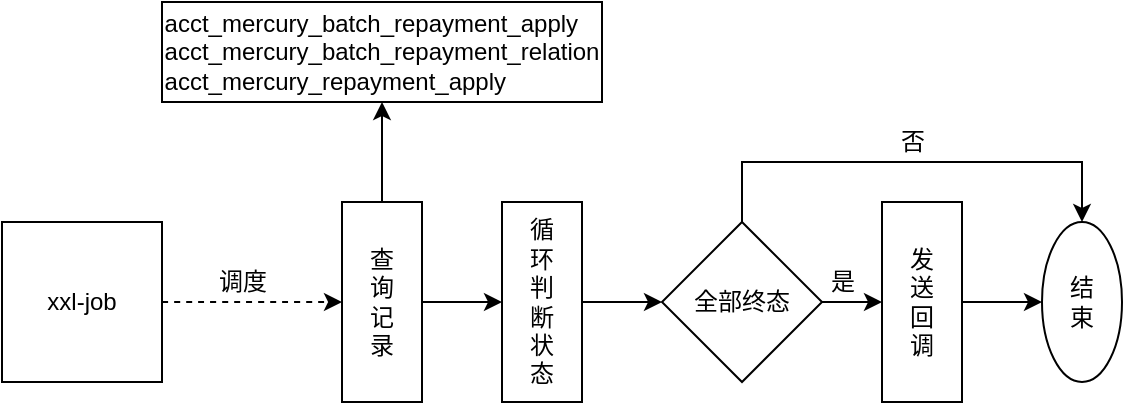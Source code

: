 <mxfile version="13.10.9" type="github"><diagram id="RLDTUlr7NKtUKzTweowb" name="Page-1"><mxGraphModel dx="946" dy="572" grid="1" gridSize="10" guides="1" tooltips="1" connect="1" arrows="1" fold="1" page="1" pageScale="1" pageWidth="827" pageHeight="1169" math="0" shadow="0"><root><mxCell id="0"/><mxCell id="1" parent="0"/><mxCell id="QcdtkoJKwYXtGBPII4GT-12" style="edgeStyle=orthogonalEdgeStyle;rounded=0;orthogonalLoop=1;jettySize=auto;html=1;exitX=0.5;exitY=0;exitDx=0;exitDy=0;entryX=0.5;entryY=1;entryDx=0;entryDy=0;" edge="1" parent="1" source="QcdtkoJKwYXtGBPII4GT-8" target="QcdtkoJKwYXtGBPII4GT-9"><mxGeometry relative="1" as="geometry"/></mxCell><mxCell id="QcdtkoJKwYXtGBPII4GT-16" style="edgeStyle=orthogonalEdgeStyle;rounded=0;orthogonalLoop=1;jettySize=auto;html=1;exitX=1;exitY=0.5;exitDx=0;exitDy=0;entryX=0;entryY=0.5;entryDx=0;entryDy=0;" edge="1" parent="1" source="QcdtkoJKwYXtGBPII4GT-8" target="QcdtkoJKwYXtGBPII4GT-15"><mxGeometry relative="1" as="geometry"/></mxCell><mxCell id="QcdtkoJKwYXtGBPII4GT-8" value="查&lt;br&gt;询&lt;br&gt;记&lt;br&gt;录" style="rounded=0;whiteSpace=wrap;html=1;" vertex="1" parent="1"><mxGeometry x="350" y="270" width="40" height="100" as="geometry"/></mxCell><mxCell id="QcdtkoJKwYXtGBPII4GT-9" value="&lt;div style=&quot;text-align: left&quot;&gt;acct_mercury_batch_repayment_apply&lt;/div&gt;&lt;div style=&quot;text-align: left&quot;&gt;acct_mercury_batch_repayment_relation&lt;/div&gt;&lt;div style=&quot;text-align: left&quot;&gt;acct_mercury_repayment_apply&lt;/div&gt;" style="rounded=0;whiteSpace=wrap;html=1;" vertex="1" parent="1"><mxGeometry x="260" y="170" width="220" height="50" as="geometry"/></mxCell><mxCell id="QcdtkoJKwYXtGBPII4GT-18" style="edgeStyle=orthogonalEdgeStyle;rounded=0;orthogonalLoop=1;jettySize=auto;html=1;exitX=1;exitY=0.5;exitDx=0;exitDy=0;entryX=0;entryY=0.5;entryDx=0;entryDy=0;" edge="1" parent="1" source="QcdtkoJKwYXtGBPII4GT-15"><mxGeometry relative="1" as="geometry"><mxPoint x="510" y="320" as="targetPoint"/></mxGeometry></mxCell><mxCell id="QcdtkoJKwYXtGBPII4GT-15" value="循&lt;br&gt;环&lt;br&gt;判&lt;br&gt;断&lt;br&gt;状&lt;br&gt;态" style="rounded=0;whiteSpace=wrap;html=1;" vertex="1" parent="1"><mxGeometry x="430" y="270" width="40" height="100" as="geometry"/></mxCell><mxCell id="QcdtkoJKwYXtGBPII4GT-22" value="结&lt;br&gt;束" style="ellipse;whiteSpace=wrap;html=1;" vertex="1" parent="1"><mxGeometry x="700" y="280" width="40" height="80" as="geometry"/></mxCell><mxCell id="QcdtkoJKwYXtGBPII4GT-26" style="edgeStyle=orthogonalEdgeStyle;orthogonalLoop=1;jettySize=auto;html=1;exitX=1;exitY=0.5;exitDx=0;exitDy=0;entryX=0;entryY=0.5;entryDx=0;entryDy=0;curved=1;dashed=1;" edge="1" parent="1" source="QcdtkoJKwYXtGBPII4GT-25"><mxGeometry relative="1" as="geometry"><mxPoint x="350" y="320" as="targetPoint"/></mxGeometry></mxCell><mxCell id="QcdtkoJKwYXtGBPII4GT-25" value="xxl-job" style="whiteSpace=wrap;html=1;aspect=fixed;gradientColor=none;" vertex="1" parent="1"><mxGeometry x="180" y="280" width="80" height="80" as="geometry"/></mxCell><mxCell id="QcdtkoJKwYXtGBPII4GT-27" value="调度" style="text;html=1;align=center;verticalAlign=middle;resizable=0;points=[];autosize=1;" vertex="1" parent="1"><mxGeometry x="280" y="300" width="40" height="20" as="geometry"/></mxCell><mxCell id="QcdtkoJKwYXtGBPII4GT-31" style="edgeStyle=orthogonalEdgeStyle;curved=1;orthogonalLoop=1;jettySize=auto;html=1;exitX=1;exitY=0.5;exitDx=0;exitDy=0;entryX=0;entryY=0.5;entryDx=0;entryDy=0;" edge="1" parent="1" source="QcdtkoJKwYXtGBPII4GT-29" target="QcdtkoJKwYXtGBPII4GT-30"><mxGeometry relative="1" as="geometry"/></mxCell><mxCell id="QcdtkoJKwYXtGBPII4GT-36" style="edgeStyle=orthogonalEdgeStyle;rounded=0;orthogonalLoop=1;jettySize=auto;html=1;exitX=0.5;exitY=0;exitDx=0;exitDy=0;entryX=0.5;entryY=0;entryDx=0;entryDy=0;" edge="1" parent="1" source="QcdtkoJKwYXtGBPII4GT-29" target="QcdtkoJKwYXtGBPII4GT-22"><mxGeometry relative="1" as="geometry"><Array as="points"><mxPoint x="550" y="250"/><mxPoint x="720" y="250"/></Array></mxGeometry></mxCell><mxCell id="QcdtkoJKwYXtGBPII4GT-29" value="全部终态" style="rhombus;whiteSpace=wrap;html=1;fillColor=#ffffff;gradientColor=none;" vertex="1" parent="1"><mxGeometry x="510" y="280" width="80" height="80" as="geometry"/></mxCell><mxCell id="QcdtkoJKwYXtGBPII4GT-32" style="edgeStyle=orthogonalEdgeStyle;curved=1;orthogonalLoop=1;jettySize=auto;html=1;exitX=1;exitY=0.5;exitDx=0;exitDy=0;" edge="1" parent="1" source="QcdtkoJKwYXtGBPII4GT-30" target="QcdtkoJKwYXtGBPII4GT-22"><mxGeometry relative="1" as="geometry"/></mxCell><mxCell id="QcdtkoJKwYXtGBPII4GT-30" value="发&lt;br&gt;送&lt;br&gt;回&lt;br&gt;调" style="rounded=0;whiteSpace=wrap;html=1;" vertex="1" parent="1"><mxGeometry x="620" y="270" width="40" height="100" as="geometry"/></mxCell><mxCell id="QcdtkoJKwYXtGBPII4GT-33" value="是" style="text;html=1;align=center;verticalAlign=middle;resizable=0;points=[];autosize=1;" vertex="1" parent="1"><mxGeometry x="585" y="300" width="30" height="20" as="geometry"/></mxCell><mxCell id="QcdtkoJKwYXtGBPII4GT-37" value="否" style="text;html=1;align=center;verticalAlign=middle;resizable=0;points=[];autosize=1;" vertex="1" parent="1"><mxGeometry x="620" y="230" width="30" height="20" as="geometry"/></mxCell></root></mxGraphModel></diagram></mxfile>